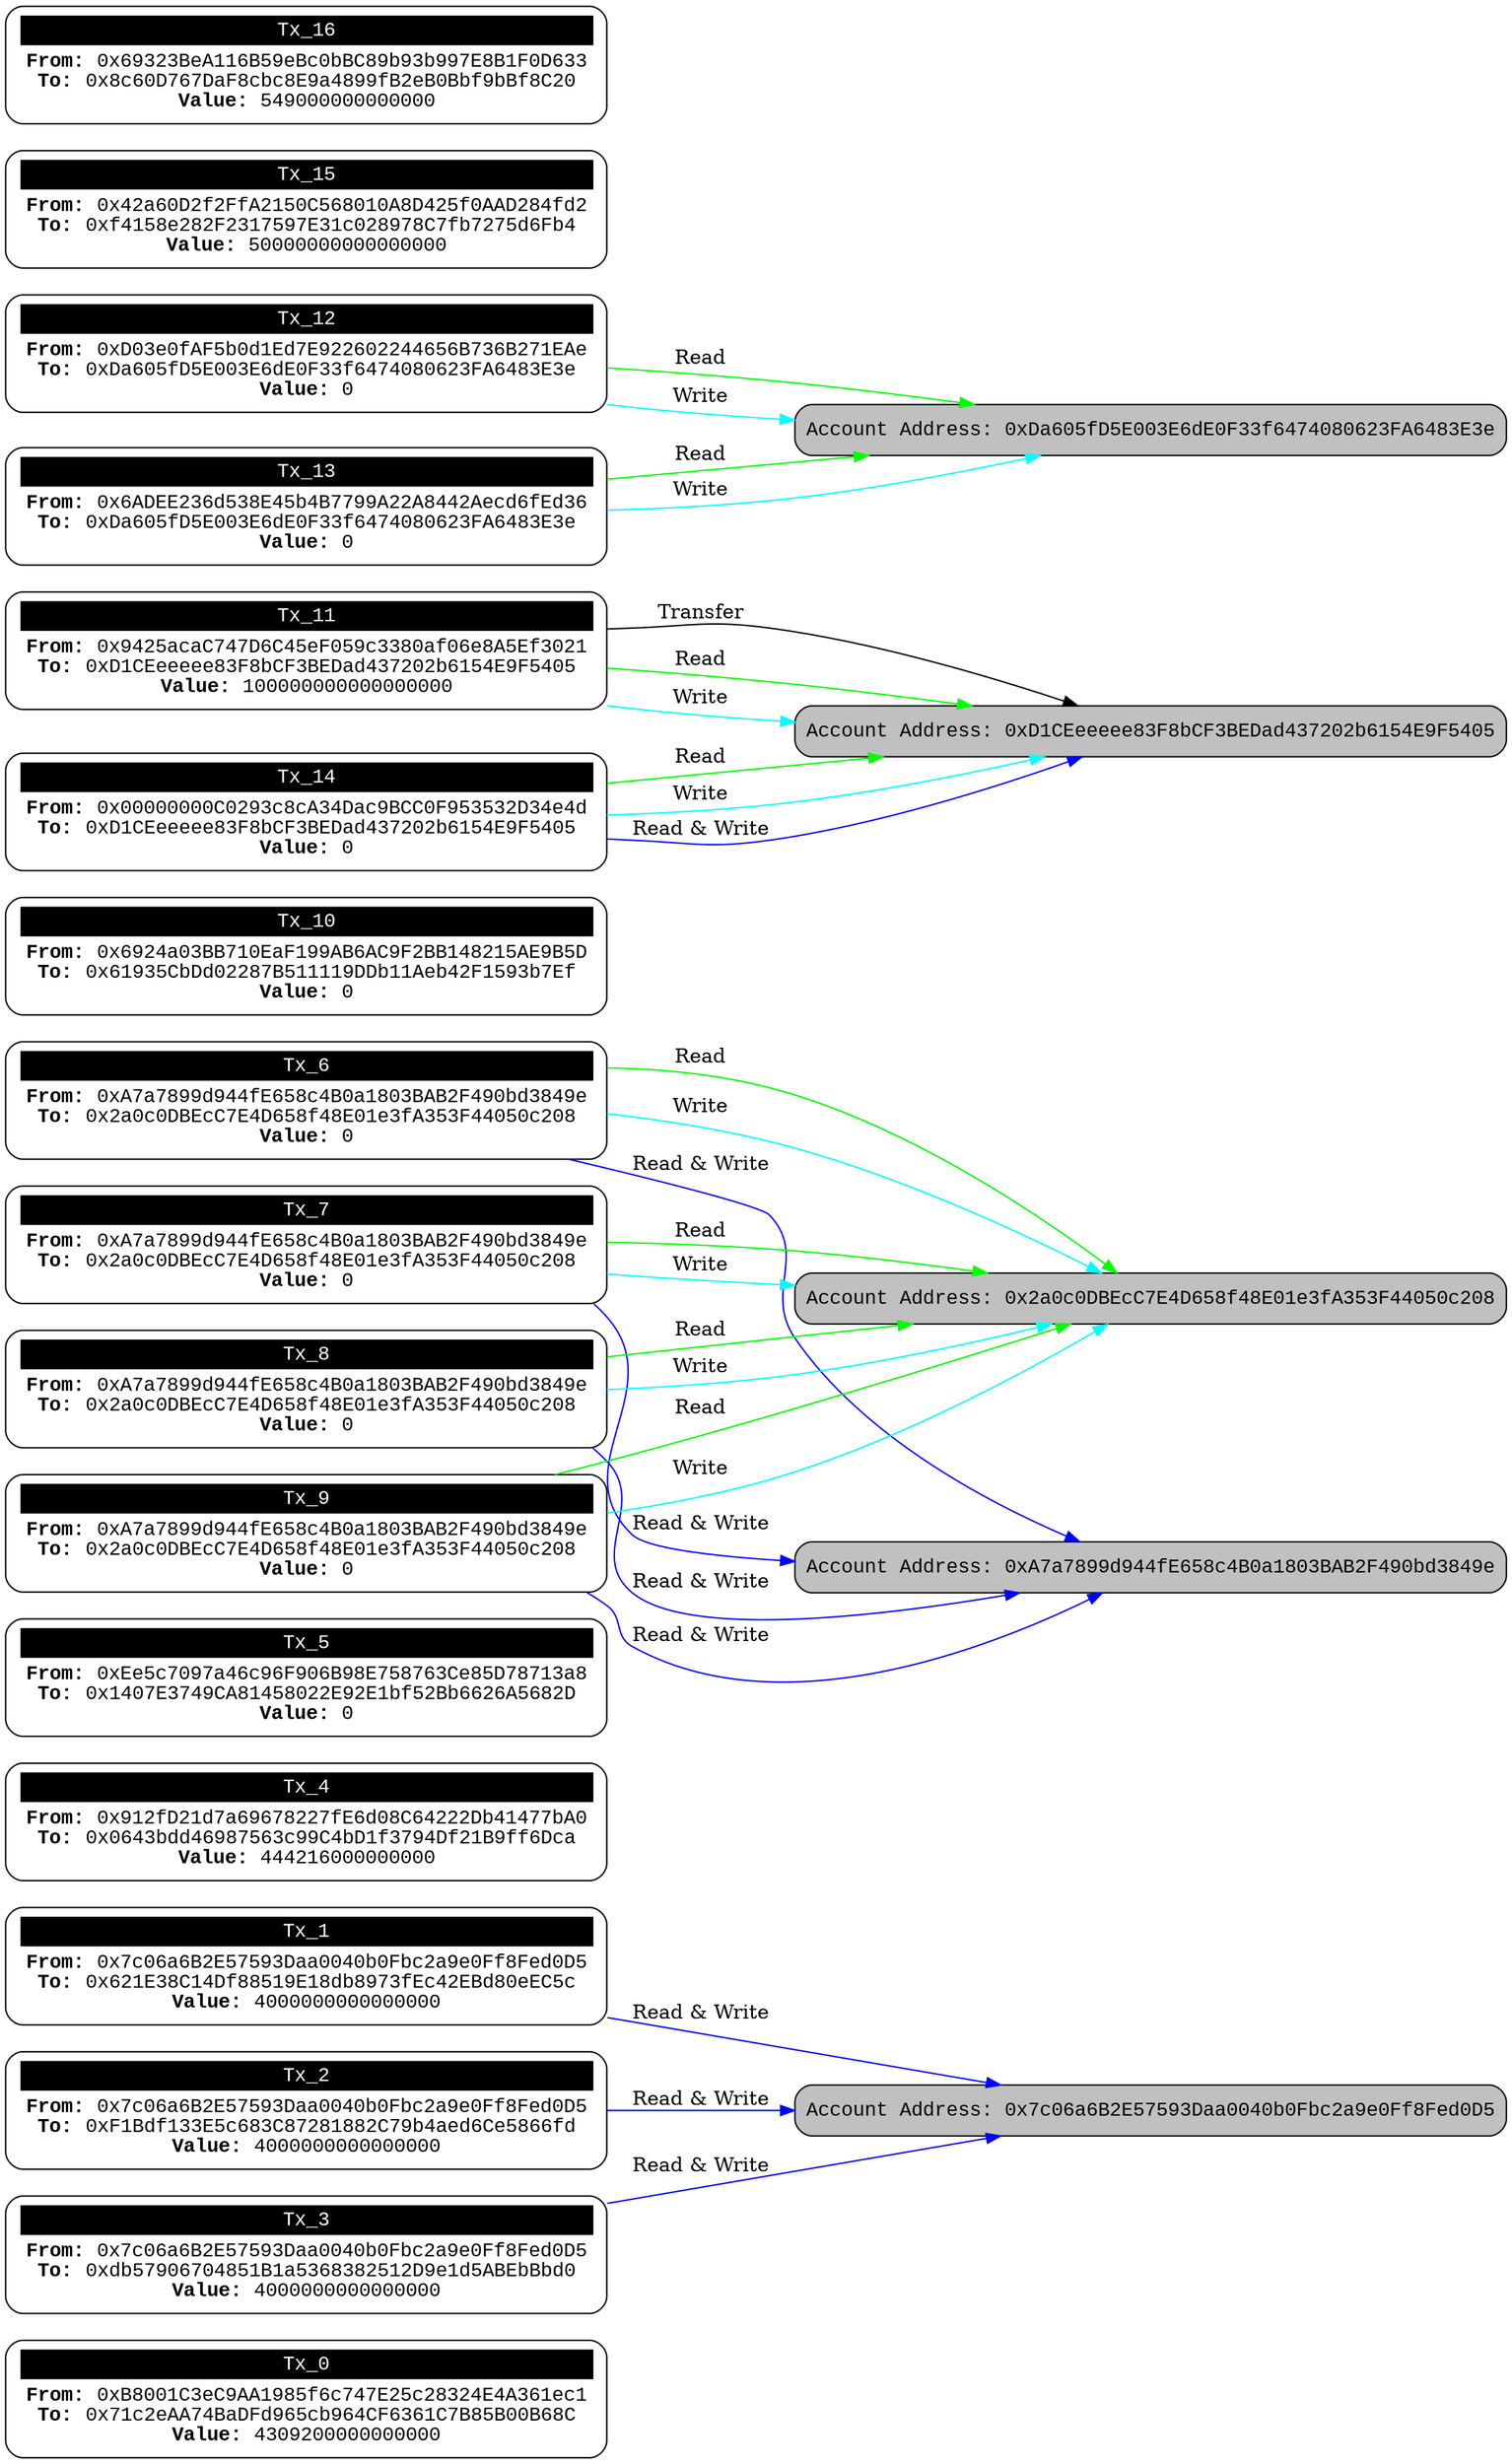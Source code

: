 digraph G {
	graph [fontsize=30 labelloc="t" label="" splines=true overlap=false rankdir = "LR" ordering="in" ];
	port_tx0 [style = "filled"  shape = "Mrecord"  penwidth = 1  fillcolor = "white"  fontname = "Courier New"  label =<<table border="0" cellborder="0" cellpadding="3" bgcolor="white"><tr><td bgcolor="black" colspan="2"><font color="white">Tx_0</font></td></tr><tr><td bgcolor="white" colspan="2"><font color="black"><b>From: </b>0xB8001C3eC9AA1985f6c747E25c28324E4A361ec1<br/><b>To: </b>0x71c2eAA74BaDFd965cb964CF6361C7B85B00B68C<br/><b>Value: </b>4309200000000000</font></td></tr></table>>  ];
	port_tx1 [style = "filled"  shape = "Mrecord"  penwidth = 1  fillcolor = "white"  fontname = "Courier New"  label =<<table border="0" cellborder="0" cellpadding="3" bgcolor="white"><tr><td bgcolor="black" colspan="2"><font color="white">Tx_1</font></td></tr><tr><td bgcolor="white" colspan="2"><font color="black"><b>From: </b>0x7c06a6B2E57593Daa0040b0Fbc2a9e0Ff8Fed0D5<br/><b>To: </b>0x621E38C14Df88519E18db8973fEc42EBd80eEC5c<br/><b>Value: </b>4000000000000000</font></td></tr></table>>  ];
	port_tx2 [style = "filled"  shape = "Mrecord"  penwidth = 1  fillcolor = "white"  fontname = "Courier New"  label =<<table border="0" cellborder="0" cellpadding="3" bgcolor="white"><tr><td bgcolor="black" colspan="2"><font color="white">Tx_2</font></td></tr><tr><td bgcolor="white" colspan="2"><font color="black"><b>From: </b>0x7c06a6B2E57593Daa0040b0Fbc2a9e0Ff8Fed0D5<br/><b>To: </b>0xF1Bdf133E5c683C87281882C79b4aed6Ce5866fd<br/><b>Value: </b>4000000000000000</font></td></tr></table>>  ];
	port_tx3 [style = "filled"  shape = "Mrecord"  penwidth = 1  fillcolor = "white"  fontname = "Courier New"  label =<<table border="0" cellborder="0" cellpadding="3" bgcolor="white"><tr><td bgcolor="black" colspan="2"><font color="white">Tx_3</font></td></tr><tr><td bgcolor="white" colspan="2"><font color="black"><b>From: </b>0x7c06a6B2E57593Daa0040b0Fbc2a9e0Ff8Fed0D5<br/><b>To: </b>0xdb57906704851B1a5368382512D9e1d5ABEbBbd0<br/><b>Value: </b>4000000000000000</font></td></tr></table>>  ];
	port_tx4 [style = "filled"  shape = "Mrecord"  penwidth = 1  fillcolor = "white"  fontname = "Courier New"  label =<<table border="0" cellborder="0" cellpadding="3" bgcolor="white"><tr><td bgcolor="black" colspan="2"><font color="white">Tx_4</font></td></tr><tr><td bgcolor="white" colspan="2"><font color="black"><b>From: </b>0x912fD21d7a69678227fE6d08C64222Db41477bA0<br/><b>To: </b>0x0643bdd46987563c99C4bD1f3794Df21B9ff6Dca<br/><b>Value: </b>444216000000000</font></td></tr></table>>  ];
	port_tx5 [style = "filled"  shape = "Mrecord"  penwidth = 1  fillcolor = "white"  fontname = "Courier New"  label =<<table border="0" cellborder="0" cellpadding="3" bgcolor="white"><tr><td bgcolor="black" colspan="2"><font color="white">Tx_5</font></td></tr><tr><td bgcolor="white" colspan="2"><font color="black"><b>From: </b>0xEe5c7097a46c96F906B98E758763Ce85D78713a8<br/><b>To: </b>0x1407E3749CA81458022E92E1bf52Bb6626A5682D<br/><b>Value: </b>0</font></td></tr></table>>  ];
	port_tx6 [style = "filled"  shape = "Mrecord"  penwidth = 1  fillcolor = "white"  fontname = "Courier New"  label =<<table border="0" cellborder="0" cellpadding="3" bgcolor="white"><tr><td bgcolor="black" colspan="2"><font color="white">Tx_6</font></td></tr><tr><td bgcolor="white" colspan="2"><font color="black"><b>From: </b>0xA7a7899d944fE658c4B0a1803BAB2F490bd3849e<br/><b>To: </b>0x2a0c0DBEcC7E4D658f48E01e3fA353F44050c208<br/><b>Value: </b>0</font></td></tr></table>>  ];
	port_tx7 [style = "filled"  shape = "Mrecord"  penwidth = 1  fillcolor = "white"  fontname = "Courier New"  label =<<table border="0" cellborder="0" cellpadding="3" bgcolor="white"><tr><td bgcolor="black" colspan="2"><font color="white">Tx_7</font></td></tr><tr><td bgcolor="white" colspan="2"><font color="black"><b>From: </b>0xA7a7899d944fE658c4B0a1803BAB2F490bd3849e<br/><b>To: </b>0x2a0c0DBEcC7E4D658f48E01e3fA353F44050c208<br/><b>Value: </b>0</font></td></tr></table>>  ];
	port_tx8 [style = "filled"  shape = "Mrecord"  penwidth = 1  fillcolor = "white"  fontname = "Courier New"  label =<<table border="0" cellborder="0" cellpadding="3" bgcolor="white"><tr><td bgcolor="black" colspan="2"><font color="white">Tx_8</font></td></tr><tr><td bgcolor="white" colspan="2"><font color="black"><b>From: </b>0xA7a7899d944fE658c4B0a1803BAB2F490bd3849e<br/><b>To: </b>0x2a0c0DBEcC7E4D658f48E01e3fA353F44050c208<br/><b>Value: </b>0</font></td></tr></table>>  ];
	port_tx9 [style = "filled"  shape = "Mrecord"  penwidth = 1  fillcolor = "white"  fontname = "Courier New"  label =<<table border="0" cellborder="0" cellpadding="3" bgcolor="white"><tr><td bgcolor="black" colspan="2"><font color="white">Tx_9</font></td></tr><tr><td bgcolor="white" colspan="2"><font color="black"><b>From: </b>0xA7a7899d944fE658c4B0a1803BAB2F490bd3849e<br/><b>To: </b>0x2a0c0DBEcC7E4D658f48E01e3fA353F44050c208<br/><b>Value: </b>0</font></td></tr></table>>  ];
	port_tx10 [style = "filled"  shape = "Mrecord"  penwidth = 1  fillcolor = "white"  fontname = "Courier New"  label =<<table border="0" cellborder="0" cellpadding="3" bgcolor="white"><tr><td bgcolor="black" colspan="2"><font color="white">Tx_10</font></td></tr><tr><td bgcolor="white" colspan="2"><font color="black"><b>From: </b>0x6924a03BB710EaF199AB6AC9F2BB148215AE9B5D<br/><b>To: </b>0x61935CbDd02287B511119DDb11Aeb42F1593b7Ef<br/><b>Value: </b>0</font></td></tr></table>>  ];
	port_tx11 [style = "filled"  shape = "Mrecord"  penwidth = 1  fillcolor = "white"  fontname = "Courier New"  label =<<table border="0" cellborder="0" cellpadding="3" bgcolor="white"><tr><td bgcolor="black" colspan="2"><font color="white">Tx_11</font></td></tr><tr><td bgcolor="white" colspan="2"><font color="black"><b>From: </b>0x9425acaC747D6C45eF059c3380af06e8A5Ef3021<br/><b>To: </b>0xD1CEeeeee83F8bCF3BEDad437202b6154E9F5405<br/><b>Value: </b>100000000000000000</font></td></tr></table>>  ];
	port_tx12 [style = "filled"  shape = "Mrecord"  penwidth = 1  fillcolor = "white"  fontname = "Courier New"  label =<<table border="0" cellborder="0" cellpadding="3" bgcolor="white"><tr><td bgcolor="black" colspan="2"><font color="white">Tx_12</font></td></tr><tr><td bgcolor="white" colspan="2"><font color="black"><b>From: </b>0xD03e0fAF5b0d1Ed7E922602244656B736B271EAe<br/><b>To: </b>0xDa605fD5E003E6dE0F33f6474080623FA6483E3e<br/><b>Value: </b>0</font></td></tr></table>>  ];
	port_tx13 [style = "filled"  shape = "Mrecord"  penwidth = 1  fillcolor = "white"  fontname = "Courier New"  label =<<table border="0" cellborder="0" cellpadding="3" bgcolor="white"><tr><td bgcolor="black" colspan="2"><font color="white">Tx_13</font></td></tr><tr><td bgcolor="white" colspan="2"><font color="black"><b>From: </b>0x6ADEE236d538E45b4B7799A22A8442Aecd6fEd36<br/><b>To: </b>0xDa605fD5E003E6dE0F33f6474080623FA6483E3e<br/><b>Value: </b>0</font></td></tr></table>>  ];
	port_tx14 [style = "filled"  shape = "Mrecord"  penwidth = 1  fillcolor = "white"  fontname = "Courier New"  label =<<table border="0" cellborder="0" cellpadding="3" bgcolor="white"><tr><td bgcolor="black" colspan="2"><font color="white">Tx_14</font></td></tr><tr><td bgcolor="white" colspan="2"><font color="black"><b>From: </b>0x00000000C0293c8cA34Dac9BCC0F953532D34e4d<br/><b>To: </b>0xD1CEeeeee83F8bCF3BEDad437202b6154E9F5405<br/><b>Value: </b>0</font></td></tr></table>>  ];
	port_tx15 [style = "filled"  shape = "Mrecord"  penwidth = 1  fillcolor = "white"  fontname = "Courier New"  label =<<table border="0" cellborder="0" cellpadding="3" bgcolor="white"><tr><td bgcolor="black" colspan="2"><font color="white">Tx_15</font></td></tr><tr><td bgcolor="white" colspan="2"><font color="black"><b>From: </b>0x42a60D2f2FfA2150C568010A8D425f0AAD284fd2<br/><b>To: </b>0xf4158e282F2317597E31c028978C7fb7275d6Fb4<br/><b>Value: </b>50000000000000000</font></td></tr></table>>  ];
	port_tx16 [style = "filled"  shape = "Mrecord"  penwidth = 1  fillcolor = "white"  fontname = "Courier New"  label =<<table border="0" cellborder="0" cellpadding="3" bgcolor="white"><tr><td bgcolor="black" colspan="2"><font color="white">Tx_16</font></td></tr><tr><td bgcolor="white" colspan="2"><font color="black"><b>From: </b>0x69323BeA116B59eBc0bBC89b93b997E8B1F0D633<br/><b>To: </b>0x8c60D767DaF8cbc8E9a4899fB2eB0Bbf9bBf8C20<br/><b>Value: </b>549000000000000</font></td></tr></table>>  ];
	port_account0x7c06a6B2E57593Daa0040b0Fbc2a9e0Ff8Fed0D5 [style = "filled"  shape = "Mrecord"  penwidth = 1  fillcolor = "grey"  fontname = "Courier New"  label = "Account Address: 0x7c06a6B2E57593Daa0040b0Fbc2a9e0Ff8Fed0D5"  ];
	port_account0xA7a7899d944fE658c4B0a1803BAB2F490bd3849e [style = "filled"  shape = "Mrecord"  penwidth = 1  fillcolor = "grey"  fontname = "Courier New"  label = "Account Address: 0xA7a7899d944fE658c4B0a1803BAB2F490bd3849e"  ];
	port_account0x2a0c0DBEcC7E4D658f48E01e3fA353F44050c208 [style = "filled"  shape = "Mrecord"  penwidth = 1  fillcolor = "grey"  fontname = "Courier New"  label = "Account Address: 0x2a0c0DBEcC7E4D658f48E01e3fA353F44050c208"  ];
	port_account0xD1CEeeeee83F8bCF3BEDad437202b6154E9F5405 [style = "filled"  shape = "Mrecord"  penwidth = 1  fillcolor = "grey"  fontname = "Courier New"  label = "Account Address: 0xD1CEeeeee83F8bCF3BEDad437202b6154E9F5405"  ];
	port_account0xDa605fD5E003E6dE0F33f6474080623FA6483E3e [style = "filled"  shape = "Mrecord"  penwidth = 1  fillcolor = "grey"  fontname = "Courier New"  label = "Account Address: 0xDa605fD5E003E6dE0F33f6474080623FA6483E3e"  ];
	port_tx1 -> port_account0x7c06a6B2E57593Daa0040b0Fbc2a9e0Ff8Fed0D5 [label = "Read & Write"  color = "blue"  ];
	port_tx2 -> port_account0x7c06a6B2E57593Daa0040b0Fbc2a9e0Ff8Fed0D5 [label = "Read & Write"  color = "blue"  ];
	port_tx3 -> port_account0x7c06a6B2E57593Daa0040b0Fbc2a9e0Ff8Fed0D5 [label = "Read & Write"  color = "blue"  ];
	port_tx6 -> port_account0xA7a7899d944fE658c4B0a1803BAB2F490bd3849e [label = "Read & Write"  color = "blue"  ];
	port_tx6 -> port_account0x2a0c0DBEcC7E4D658f48E01e3fA353F44050c208 [label = "Read"  color = "green"  ];
	port_tx6 -> port_account0x2a0c0DBEcC7E4D658f48E01e3fA353F44050c208 [label = "Write"  color = "cyan"  ];
	port_tx7 -> port_account0xA7a7899d944fE658c4B0a1803BAB2F490bd3849e [label = "Read & Write"  color = "blue"  ];
	port_tx7 -> port_account0x2a0c0DBEcC7E4D658f48E01e3fA353F44050c208 [label = "Read"  color = "green"  ];
	port_tx7 -> port_account0x2a0c0DBEcC7E4D658f48E01e3fA353F44050c208 [label = "Write"  color = "cyan"  ];
	port_tx8 -> port_account0xA7a7899d944fE658c4B0a1803BAB2F490bd3849e [label = "Read & Write"  color = "blue"  ];
	port_tx8 -> port_account0x2a0c0DBEcC7E4D658f48E01e3fA353F44050c208 [label = "Read"  color = "green"  ];
	port_tx8 -> port_account0x2a0c0DBEcC7E4D658f48E01e3fA353F44050c208 [label = "Write"  color = "cyan"  ];
	port_tx9 -> port_account0xA7a7899d944fE658c4B0a1803BAB2F490bd3849e [label = "Read & Write"  color = "blue"  ];
	port_tx9 -> port_account0x2a0c0DBEcC7E4D658f48E01e3fA353F44050c208 [label = "Read"  color = "green"  ];
	port_tx9 -> port_account0x2a0c0DBEcC7E4D658f48E01e3fA353F44050c208 [label = "Write"  color = "cyan"  ];
	port_tx11 -> port_account0xD1CEeeeee83F8bCF3BEDad437202b6154E9F5405 [label = "Transfer"  color = "black"  ];
	port_tx11 -> port_account0xD1CEeeeee83F8bCF3BEDad437202b6154E9F5405 [label = "Read"  color = "green"  ];
	port_tx11 -> port_account0xD1CEeeeee83F8bCF3BEDad437202b6154E9F5405 [label = "Write"  color = "cyan"  ];
	port_tx12 -> port_account0xDa605fD5E003E6dE0F33f6474080623FA6483E3e [label = "Read"  color = "green"  ];
	port_tx12 -> port_account0xDa605fD5E003E6dE0F33f6474080623FA6483E3e [label = "Write"  color = "cyan"  ];
	port_tx13 -> port_account0xDa605fD5E003E6dE0F33f6474080623FA6483E3e [label = "Read"  color = "green"  ];
	port_tx13 -> port_account0xDa605fD5E003E6dE0F33f6474080623FA6483E3e [label = "Write"  color = "cyan"  ];
	port_tx14 -> port_account0xD1CEeeeee83F8bCF3BEDad437202b6154E9F5405 [label = "Read"  color = "green"  ];
	port_tx14 -> port_account0xD1CEeeeee83F8bCF3BEDad437202b6154E9F5405 [label = "Write"  color = "cyan"  ];
	port_tx14 -> port_account0xD1CEeeeee83F8bCF3BEDad437202b6154E9F5405 [label = "Read & Write"  color = "blue"  ];
}
